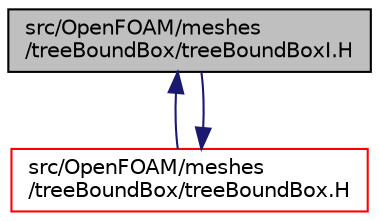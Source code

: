 digraph "src/OpenFOAM/meshes/treeBoundBox/treeBoundBoxI.H"
{
  bgcolor="transparent";
  edge [fontname="Helvetica",fontsize="10",labelfontname="Helvetica",labelfontsize="10"];
  node [fontname="Helvetica",fontsize="10",shape=record];
  Node1 [label="src/OpenFOAM/meshes\l/treeBoundBox/treeBoundBoxI.H",height=0.2,width=0.4,color="black", fillcolor="grey75", style="filled", fontcolor="black"];
  Node1 -> Node2 [dir="back",color="midnightblue",fontsize="10",style="solid",fontname="Helvetica"];
  Node2 [label="src/OpenFOAM/meshes\l/treeBoundBox/treeBoundBox.H",height=0.2,width=0.4,color="red",URL="$a08993.html"];
  Node2 -> Node1 [dir="back",color="midnightblue",fontsize="10",style="solid",fontname="Helvetica"];
}
